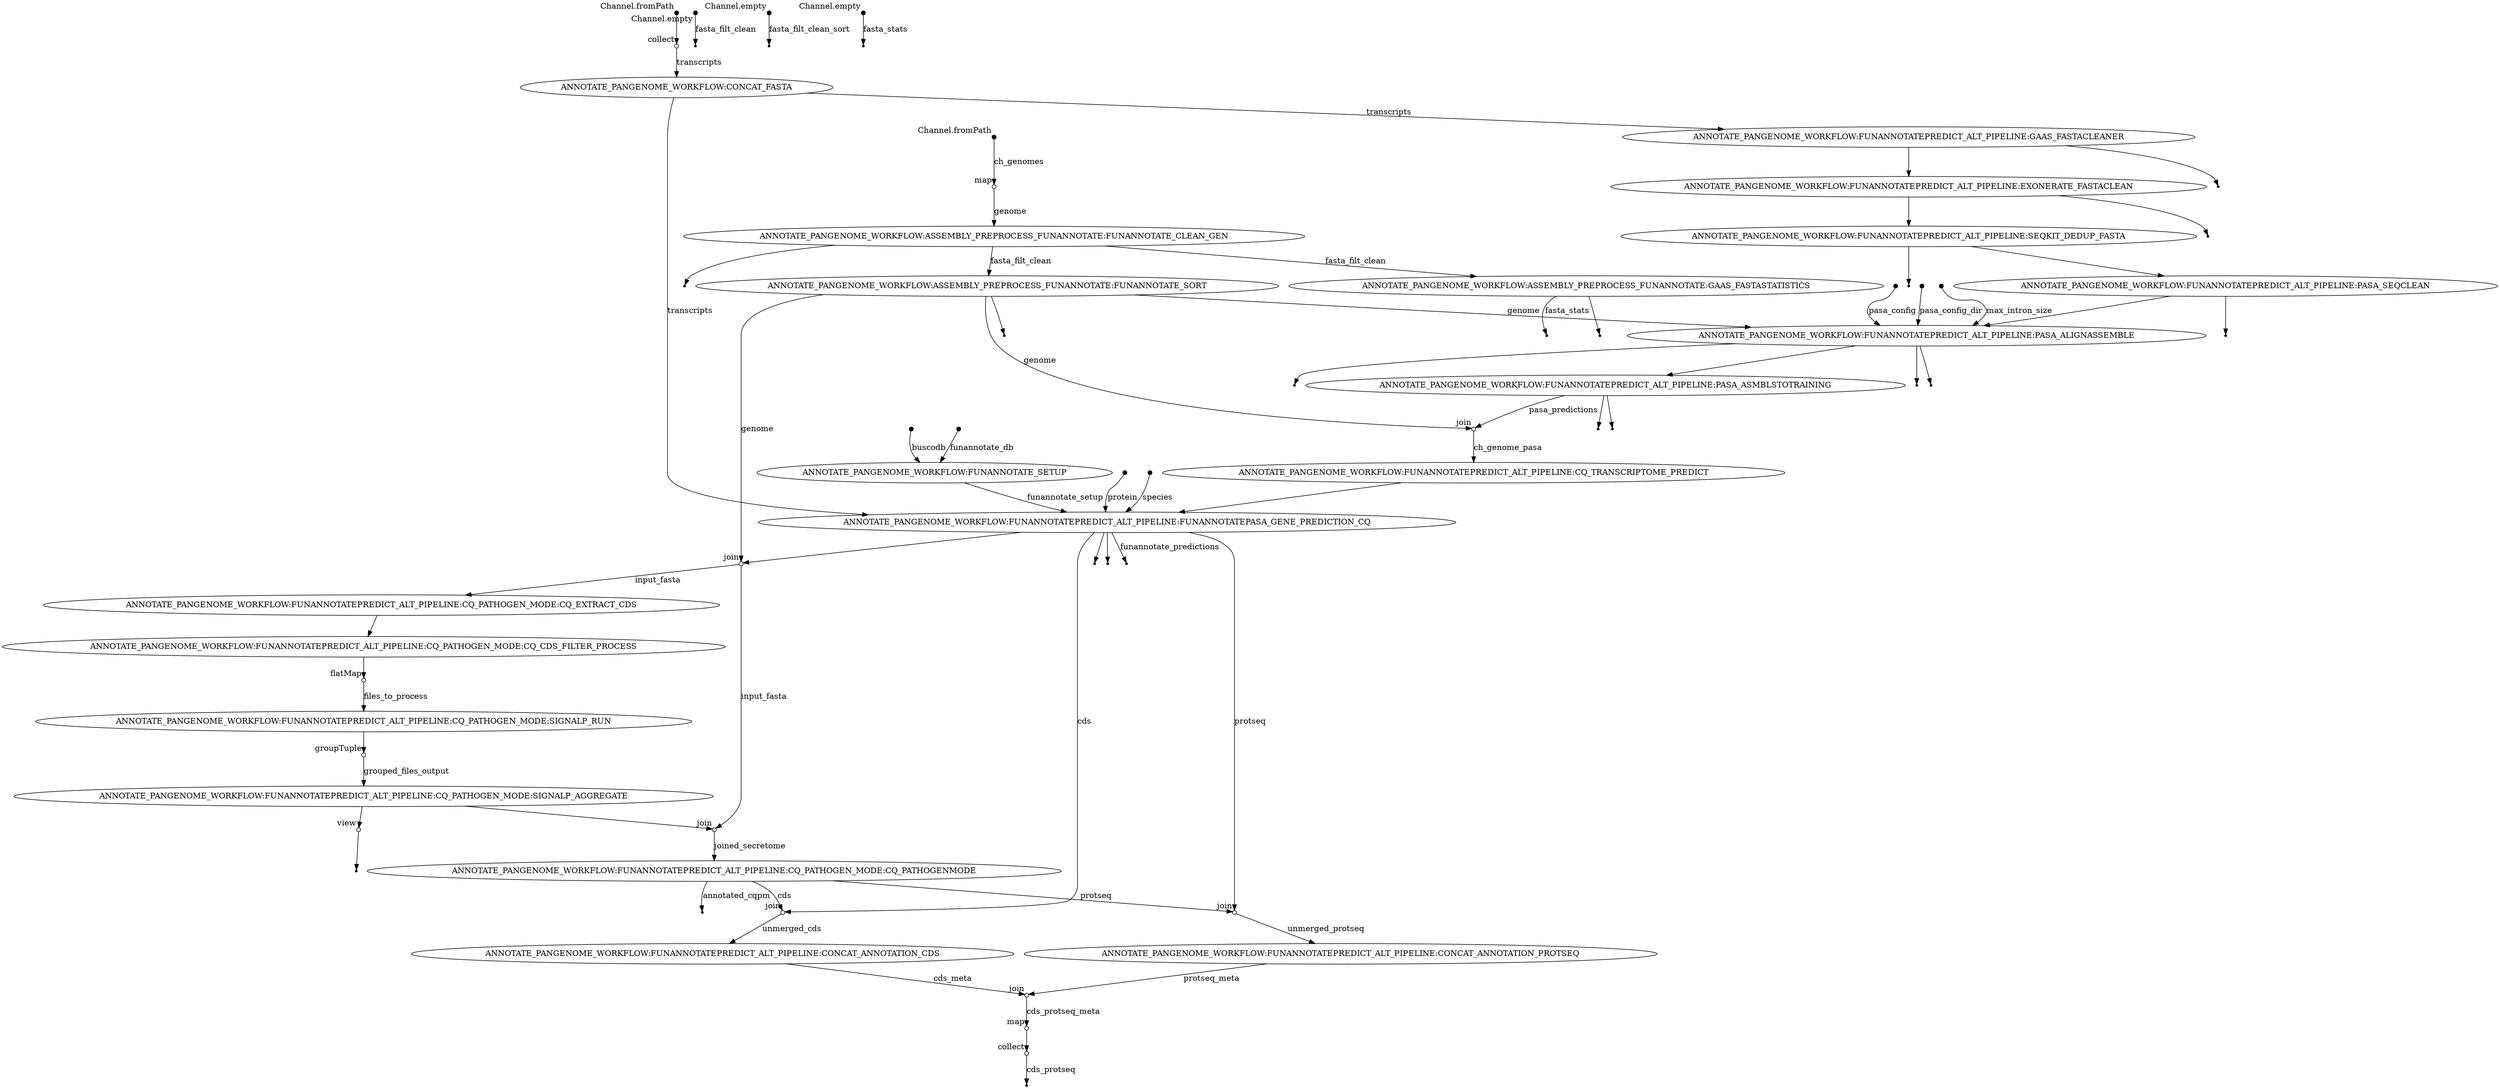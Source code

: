 digraph "flowchart" {
v0 [shape=point,label="",fixedsize=true,width=0.1,xlabel="Channel.fromPath"];
v3 [shape=circle,label="",fixedsize=true,width=0.1,xlabel="map"];
v0 -> v3 [label="ch_genomes"];

v1 [shape=point,label="",fixedsize=true,width=0.1,xlabel="Channel.fromPath"];
v2 [shape=circle,label="",fixedsize=true,width=0.1,xlabel="collect"];
v1 -> v2;

v2 [shape=circle,label="",fixedsize=true,width=0.1,xlabel="collect"];
v20 [label="ANNOTATE_PANGENOME_WORKFLOW:CONCAT_FASTA"];
v2 -> v20 [label="transcripts"];

v3 [shape=circle,label="",fixedsize=true,width=0.1,xlabel="map"];
v10 [label="ANNOTATE_PANGENOME_WORKFLOW:ASSEMBLY_PREPROCESS_FUNANNOTATE:FUNANNOTATE_CLEAN_GEN"];
v3 -> v10 [label="genome"];

v4 [shape=point,label="",fixedsize=true,width=0.1,xlabel="Channel.empty"];
v5 [shape=point];
v4 -> v5 [label="fasta_filt_clean"];

v6 [shape=point,label="",fixedsize=true,width=0.1,xlabel="Channel.empty"];
v7 [shape=point];
v6 -> v7 [label="fasta_filt_clean_sort"];

v8 [shape=point,label="",fixedsize=true,width=0.1,xlabel="Channel.empty"];
v9 [shape=point];
v8 -> v9 [label="fasta_stats"];

v10 [label="ANNOTATE_PANGENOME_WORKFLOW:ASSEMBLY_PREPROCESS_FUNANNOTATE:FUNANNOTATE_CLEAN_GEN"];
v12 [label="ANNOTATE_PANGENOME_WORKFLOW:ASSEMBLY_PREPROCESS_FUNANNOTATE:FUNANNOTATE_SORT"];
v10 -> v12 [label="fasta_filt_clean"];

v10 [label="ANNOTATE_PANGENOME_WORKFLOW:ASSEMBLY_PREPROCESS_FUNANNOTATE:FUNANNOTATE_CLEAN_GEN"];
v11 [shape=point];
v10 -> v11;

v12 [label="ANNOTATE_PANGENOME_WORKFLOW:ASSEMBLY_PREPROCESS_FUNANNOTATE:FUNANNOTATE_SORT"];
v32 [label="ANNOTATE_PANGENOME_WORKFLOW:FUNANNOTATEPREDICT_ALT_PIPELINE:PASA_ALIGNASSEMBLE"];
v12 -> v32 [label="genome"];

v12 [label="ANNOTATE_PANGENOME_WORKFLOW:ASSEMBLY_PREPROCESS_FUNANNOTATE:FUNANNOTATE_SORT"];
v13 [shape=point];
v12 -> v13;

v10 [label="ANNOTATE_PANGENOME_WORKFLOW:ASSEMBLY_PREPROCESS_FUNANNOTATE:FUNANNOTATE_CLEAN_GEN"];
v14 [label="ANNOTATE_PANGENOME_WORKFLOW:ASSEMBLY_PREPROCESS_FUNANNOTATE:GAAS_FASTASTATISTICS"];
v10 -> v14 [label="fasta_filt_clean"];

v14 [label="ANNOTATE_PANGENOME_WORKFLOW:ASSEMBLY_PREPROCESS_FUNANNOTATE:GAAS_FASTASTATISTICS"];
v16 [shape=point];
v14 -> v16 [label="fasta_stats"];

v14 [label="ANNOTATE_PANGENOME_WORKFLOW:ASSEMBLY_PREPROCESS_FUNANNOTATE:GAAS_FASTASTATISTICS"];
v15 [shape=point];
v14 -> v15;

v17 [shape=point,label="",fixedsize=true,width=0.1];
v19 [label="ANNOTATE_PANGENOME_WORKFLOW:FUNANNOTATE_SETUP"];
v17 -> v19 [label="buscodb"];

v18 [shape=point,label="",fixedsize=true,width=0.1];
v19 [label="ANNOTATE_PANGENOME_WORKFLOW:FUNANNOTATE_SETUP"];
v18 -> v19 [label="funannotate_db"];

v19 [label="ANNOTATE_PANGENOME_WORKFLOW:FUNANNOTATE_SETUP"];
v43 [label="ANNOTATE_PANGENOME_WORKFLOW:FUNANNOTATEPREDICT_ALT_PIPELINE:FUNANNOTATEPASA_GENE_PREDICTION_CQ"];
v19 -> v43 [label="funannotate_setup"];

v20 [label="ANNOTATE_PANGENOME_WORKFLOW:CONCAT_FASTA"];
v21 [label="ANNOTATE_PANGENOME_WORKFLOW:FUNANNOTATEPREDICT_ALT_PIPELINE:GAAS_FASTACLEANER"];
v20 -> v21 [label="transcripts"];

v21 [label="ANNOTATE_PANGENOME_WORKFLOW:FUNANNOTATEPREDICT_ALT_PIPELINE:GAAS_FASTACLEANER"];
v23 [label="ANNOTATE_PANGENOME_WORKFLOW:FUNANNOTATEPREDICT_ALT_PIPELINE:EXONERATE_FASTACLEAN"];
v21 -> v23;

v21 [label="ANNOTATE_PANGENOME_WORKFLOW:FUNANNOTATEPREDICT_ALT_PIPELINE:GAAS_FASTACLEANER"];
v22 [shape=point];
v21 -> v22;

v23 [label="ANNOTATE_PANGENOME_WORKFLOW:FUNANNOTATEPREDICT_ALT_PIPELINE:EXONERATE_FASTACLEAN"];
v25 [label="ANNOTATE_PANGENOME_WORKFLOW:FUNANNOTATEPREDICT_ALT_PIPELINE:SEQKIT_DEDUP_FASTA"];
v23 -> v25;

v23 [label="ANNOTATE_PANGENOME_WORKFLOW:FUNANNOTATEPREDICT_ALT_PIPELINE:EXONERATE_FASTACLEAN"];
v24 [shape=point];
v23 -> v24;

v25 [label="ANNOTATE_PANGENOME_WORKFLOW:FUNANNOTATEPREDICT_ALT_PIPELINE:SEQKIT_DEDUP_FASTA"];
v27 [label="ANNOTATE_PANGENOME_WORKFLOW:FUNANNOTATEPREDICT_ALT_PIPELINE:PASA_SEQCLEAN"];
v25 -> v27;

v25 [label="ANNOTATE_PANGENOME_WORKFLOW:FUNANNOTATEPREDICT_ALT_PIPELINE:SEQKIT_DEDUP_FASTA"];
v26 [shape=point];
v25 -> v26;

v27 [label="ANNOTATE_PANGENOME_WORKFLOW:FUNANNOTATEPREDICT_ALT_PIPELINE:PASA_SEQCLEAN"];
v32 [label="ANNOTATE_PANGENOME_WORKFLOW:FUNANNOTATEPREDICT_ALT_PIPELINE:PASA_ALIGNASSEMBLE"];
v27 -> v32;

v27 [label="ANNOTATE_PANGENOME_WORKFLOW:FUNANNOTATEPREDICT_ALT_PIPELINE:PASA_SEQCLEAN"];
v28 [shape=point];
v27 -> v28;

v29 [shape=point,label="",fixedsize=true,width=0.1];
v32 [label="ANNOTATE_PANGENOME_WORKFLOW:FUNANNOTATEPREDICT_ALT_PIPELINE:PASA_ALIGNASSEMBLE"];
v29 -> v32 [label="pasa_config"];

v30 [shape=point,label="",fixedsize=true,width=0.1];
v32 [label="ANNOTATE_PANGENOME_WORKFLOW:FUNANNOTATEPREDICT_ALT_PIPELINE:PASA_ALIGNASSEMBLE"];
v30 -> v32 [label="pasa_config_dir"];

v31 [shape=point,label="",fixedsize=true,width=0.1];
v32 [label="ANNOTATE_PANGENOME_WORKFLOW:FUNANNOTATEPREDICT_ALT_PIPELINE:PASA_ALIGNASSEMBLE"];
v31 -> v32 [label="max_intron_size"];

v32 [label="ANNOTATE_PANGENOME_WORKFLOW:FUNANNOTATEPREDICT_ALT_PIPELINE:PASA_ALIGNASSEMBLE"];
v36 [label="ANNOTATE_PANGENOME_WORKFLOW:FUNANNOTATEPREDICT_ALT_PIPELINE:PASA_ASMBLSTOTRAINING"];
v32 -> v36;

v32 [label="ANNOTATE_PANGENOME_WORKFLOW:FUNANNOTATEPREDICT_ALT_PIPELINE:PASA_ALIGNASSEMBLE"];
v35 [shape=point];
v32 -> v35;

v32 [label="ANNOTATE_PANGENOME_WORKFLOW:FUNANNOTATEPREDICT_ALT_PIPELINE:PASA_ALIGNASSEMBLE"];
v34 [shape=point];
v32 -> v34;

v32 [label="ANNOTATE_PANGENOME_WORKFLOW:FUNANNOTATEPREDICT_ALT_PIPELINE:PASA_ALIGNASSEMBLE"];
v33 [shape=point];
v32 -> v33;

v36 [label="ANNOTATE_PANGENOME_WORKFLOW:FUNANNOTATEPREDICT_ALT_PIPELINE:PASA_ASMBLSTOTRAINING"];
v39 [shape=circle,label="",fixedsize=true,width=0.1,xlabel="join"];
v36 -> v39 [label="pasa_predictions"];

v36 [label="ANNOTATE_PANGENOME_WORKFLOW:FUNANNOTATEPREDICT_ALT_PIPELINE:PASA_ASMBLSTOTRAINING"];
v38 [shape=point];
v36 -> v38;

v36 [label="ANNOTATE_PANGENOME_WORKFLOW:FUNANNOTATEPREDICT_ALT_PIPELINE:PASA_ASMBLSTOTRAINING"];
v37 [shape=point];
v36 -> v37;

v12 [label="ANNOTATE_PANGENOME_WORKFLOW:ASSEMBLY_PREPROCESS_FUNANNOTATE:FUNANNOTATE_SORT"];
v39 [shape=circle,label="",fixedsize=true,width=0.1,xlabel="join"];
v12 -> v39 [label="genome"];

v39 [shape=circle,label="",fixedsize=true,width=0.1,xlabel="join"];
v40 [label="ANNOTATE_PANGENOME_WORKFLOW:FUNANNOTATEPREDICT_ALT_PIPELINE:CQ_TRANSCRIPTOME_PREDICT"];
v39 -> v40 [label="ch_genome_pasa"];

v40 [label="ANNOTATE_PANGENOME_WORKFLOW:FUNANNOTATEPREDICT_ALT_PIPELINE:CQ_TRANSCRIPTOME_PREDICT"];
v43 [label="ANNOTATE_PANGENOME_WORKFLOW:FUNANNOTATEPREDICT_ALT_PIPELINE:FUNANNOTATEPASA_GENE_PREDICTION_CQ"];
v40 -> v43;

v41 [shape=point,label="",fixedsize=true,width=0.1];
v43 [label="ANNOTATE_PANGENOME_WORKFLOW:FUNANNOTATEPREDICT_ALT_PIPELINE:FUNANNOTATEPASA_GENE_PREDICTION_CQ"];
v41 -> v43 [label="protein"];

v20 [label="ANNOTATE_PANGENOME_WORKFLOW:CONCAT_FASTA"];
v43 [label="ANNOTATE_PANGENOME_WORKFLOW:FUNANNOTATEPREDICT_ALT_PIPELINE:FUNANNOTATEPASA_GENE_PREDICTION_CQ"];
v20 -> v43 [label="transcripts"];

v42 [shape=point,label="",fixedsize=true,width=0.1];
v43 [label="ANNOTATE_PANGENOME_WORKFLOW:FUNANNOTATEPREDICT_ALT_PIPELINE:FUNANNOTATEPASA_GENE_PREDICTION_CQ"];
v42 -> v43 [label="species"];

v43 [label="ANNOTATE_PANGENOME_WORKFLOW:FUNANNOTATEPREDICT_ALT_PIPELINE:FUNANNOTATEPASA_GENE_PREDICTION_CQ"];
v46 [shape=point];
v43 -> v46 [label="funannotate_predictions"];

v43 [label="ANNOTATE_PANGENOME_WORKFLOW:FUNANNOTATEPREDICT_ALT_PIPELINE:FUNANNOTATEPASA_GENE_PREDICTION_CQ"];
v59 [shape=circle,label="",fixedsize=true,width=0.1,xlabel="join"];
v43 -> v59 [label="protseq"];

v43 [label="ANNOTATE_PANGENOME_WORKFLOW:FUNANNOTATEPREDICT_ALT_PIPELINE:FUNANNOTATEPASA_GENE_PREDICTION_CQ"];
v60 [shape=circle,label="",fixedsize=true,width=0.1,xlabel="join"];
v43 -> v60 [label="cds"];

v43 [label="ANNOTATE_PANGENOME_WORKFLOW:FUNANNOTATEPREDICT_ALT_PIPELINE:FUNANNOTATEPASA_GENE_PREDICTION_CQ"];
v47 [shape=circle,label="",fixedsize=true,width=0.1,xlabel="join"];
v43 -> v47;

v43 [label="ANNOTATE_PANGENOME_WORKFLOW:FUNANNOTATEPREDICT_ALT_PIPELINE:FUNANNOTATEPASA_GENE_PREDICTION_CQ"];
v45 [shape=point];
v43 -> v45;

v43 [label="ANNOTATE_PANGENOME_WORKFLOW:FUNANNOTATEPREDICT_ALT_PIPELINE:FUNANNOTATEPASA_GENE_PREDICTION_CQ"];
v44 [shape=point];
v43 -> v44;

v12 [label="ANNOTATE_PANGENOME_WORKFLOW:ASSEMBLY_PREPROCESS_FUNANNOTATE:FUNANNOTATE_SORT"];
v47 [shape=circle,label="",fixedsize=true,width=0.1,xlabel="join"];
v12 -> v47 [label="genome"];

v47 [shape=circle,label="",fixedsize=true,width=0.1,xlabel="join"];
v48 [label="ANNOTATE_PANGENOME_WORKFLOW:FUNANNOTATEPREDICT_ALT_PIPELINE:CQ_PATHOGEN_MODE:CQ_EXTRACT_CDS"];
v47 -> v48 [label="input_fasta"];

v48 [label="ANNOTATE_PANGENOME_WORKFLOW:FUNANNOTATEPREDICT_ALT_PIPELINE:CQ_PATHOGEN_MODE:CQ_EXTRACT_CDS"];
v49 [label="ANNOTATE_PANGENOME_WORKFLOW:FUNANNOTATEPREDICT_ALT_PIPELINE:CQ_PATHOGEN_MODE:CQ_CDS_FILTER_PROCESS"];
v48 -> v49;

v49 [label="ANNOTATE_PANGENOME_WORKFLOW:FUNANNOTATEPREDICT_ALT_PIPELINE:CQ_PATHOGEN_MODE:CQ_CDS_FILTER_PROCESS"];
v50 [shape=circle,label="",fixedsize=true,width=0.1,xlabel="flatMap"];
v49 -> v50;

v50 [shape=circle,label="",fixedsize=true,width=0.1,xlabel="flatMap"];
v51 [label="ANNOTATE_PANGENOME_WORKFLOW:FUNANNOTATEPREDICT_ALT_PIPELINE:CQ_PATHOGEN_MODE:SIGNALP_RUN"];
v50 -> v51 [label="files_to_process"];

v51 [label="ANNOTATE_PANGENOME_WORKFLOW:FUNANNOTATEPREDICT_ALT_PIPELINE:CQ_PATHOGEN_MODE:SIGNALP_RUN"];
v52 [shape=circle,label="",fixedsize=true,width=0.1,xlabel="groupTuple"];
v51 -> v52;

v52 [shape=circle,label="",fixedsize=true,width=0.1,xlabel="groupTuple"];
v53 [label="ANNOTATE_PANGENOME_WORKFLOW:FUNANNOTATEPREDICT_ALT_PIPELINE:CQ_PATHOGEN_MODE:SIGNALP_AGGREGATE"];
v52 -> v53 [label="grouped_files_output"];

v53 [label="ANNOTATE_PANGENOME_WORKFLOW:FUNANNOTATEPREDICT_ALT_PIPELINE:CQ_PATHOGEN_MODE:SIGNALP_AGGREGATE"];
v54 [shape=circle,label="",fixedsize=true,width=0.1,xlabel="view"];
v53 -> v54;

v54 [shape=circle,label="",fixedsize=true,width=0.1,xlabel="view"];
v55 [shape=point];
v54 -> v55;

v53 [label="ANNOTATE_PANGENOME_WORKFLOW:FUNANNOTATEPREDICT_ALT_PIPELINE:CQ_PATHOGEN_MODE:SIGNALP_AGGREGATE"];
v56 [shape=circle,label="",fixedsize=true,width=0.1,xlabel="join"];
v53 -> v56;

v47 [shape=circle,label="",fixedsize=true,width=0.1,xlabel="join"];
v56 [shape=circle,label="",fixedsize=true,width=0.1,xlabel="join"];
v47 -> v56 [label="input_fasta"];

v56 [shape=circle,label="",fixedsize=true,width=0.1,xlabel="join"];
v57 [label="ANNOTATE_PANGENOME_WORKFLOW:FUNANNOTATEPREDICT_ALT_PIPELINE:CQ_PATHOGEN_MODE:CQ_PATHOGENMODE"];
v56 -> v57 [label="joined_secretome"];

v57 [label="ANNOTATE_PANGENOME_WORKFLOW:FUNANNOTATEPREDICT_ALT_PIPELINE:CQ_PATHOGEN_MODE:CQ_PATHOGENMODE"];
v58 [shape=point];
v57 -> v58 [label="annotated_cqpm"];

v57 [label="ANNOTATE_PANGENOME_WORKFLOW:FUNANNOTATEPREDICT_ALT_PIPELINE:CQ_PATHOGEN_MODE:CQ_PATHOGENMODE"];
v60 [shape=circle,label="",fixedsize=true,width=0.1,xlabel="join"];
v57 -> v60 [label="cds"];

v57 [label="ANNOTATE_PANGENOME_WORKFLOW:FUNANNOTATEPREDICT_ALT_PIPELINE:CQ_PATHOGEN_MODE:CQ_PATHOGENMODE"];
v59 [shape=circle,label="",fixedsize=true,width=0.1,xlabel="join"];
v57 -> v59 [label="protseq"];

v59 [shape=circle,label="",fixedsize=true,width=0.1,xlabel="join"];
v61 [label="ANNOTATE_PANGENOME_WORKFLOW:FUNANNOTATEPREDICT_ALT_PIPELINE:CONCAT_ANNOTATION_PROTSEQ"];
v59 -> v61 [label="unmerged_protseq"];

v60 [shape=circle,label="",fixedsize=true,width=0.1,xlabel="join"];
v62 [label="ANNOTATE_PANGENOME_WORKFLOW:FUNANNOTATEPREDICT_ALT_PIPELINE:CONCAT_ANNOTATION_CDS"];
v60 -> v62 [label="unmerged_cds"];

v61 [label="ANNOTATE_PANGENOME_WORKFLOW:FUNANNOTATEPREDICT_ALT_PIPELINE:CONCAT_ANNOTATION_PROTSEQ"];
v63 [shape=circle,label="",fixedsize=true,width=0.1,xlabel="join"];
v61 -> v63 [label="protseq_meta"];

v62 [label="ANNOTATE_PANGENOME_WORKFLOW:FUNANNOTATEPREDICT_ALT_PIPELINE:CONCAT_ANNOTATION_CDS"];
v63 [shape=circle,label="",fixedsize=true,width=0.1,xlabel="join"];
v62 -> v63 [label="cds_meta"];

v63 [shape=circle,label="",fixedsize=true,width=0.1,xlabel="join"];
v64 [shape=circle,label="",fixedsize=true,width=0.1,xlabel="map"];
v63 -> v64 [label="cds_protseq_meta"];

v64 [shape=circle,label="",fixedsize=true,width=0.1,xlabel="map"];
v65 [shape=circle,label="",fixedsize=true,width=0.1,xlabel="collect"];
v64 -> v65;

v65 [shape=circle,label="",fixedsize=true,width=0.1,xlabel="collect"];
v66 [shape=point];
v65 -> v66 [label="cds_protseq"];

}
